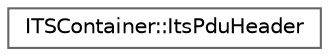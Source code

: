 digraph "类继承关系图"
{
 // INTERACTIVE_SVG=YES
 // LATEX_PDF_SIZE
  bgcolor="transparent";
  edge [fontname=Helvetica,fontsize=10,labelfontname=Helvetica,labelfontsize=10];
  node [fontname=Helvetica,fontsize=10,shape=box,height=0.2,width=0.4];
  rankdir="LR";
  Node0 [id="Node000000",label="ITSContainer::ItsPduHeader",height=0.2,width=0.4,color="grey40", fillcolor="white", style="filled",URL="$d0/d65/structITSContainer_1_1ItsPduHeader.html",tooltip=" "];
}
